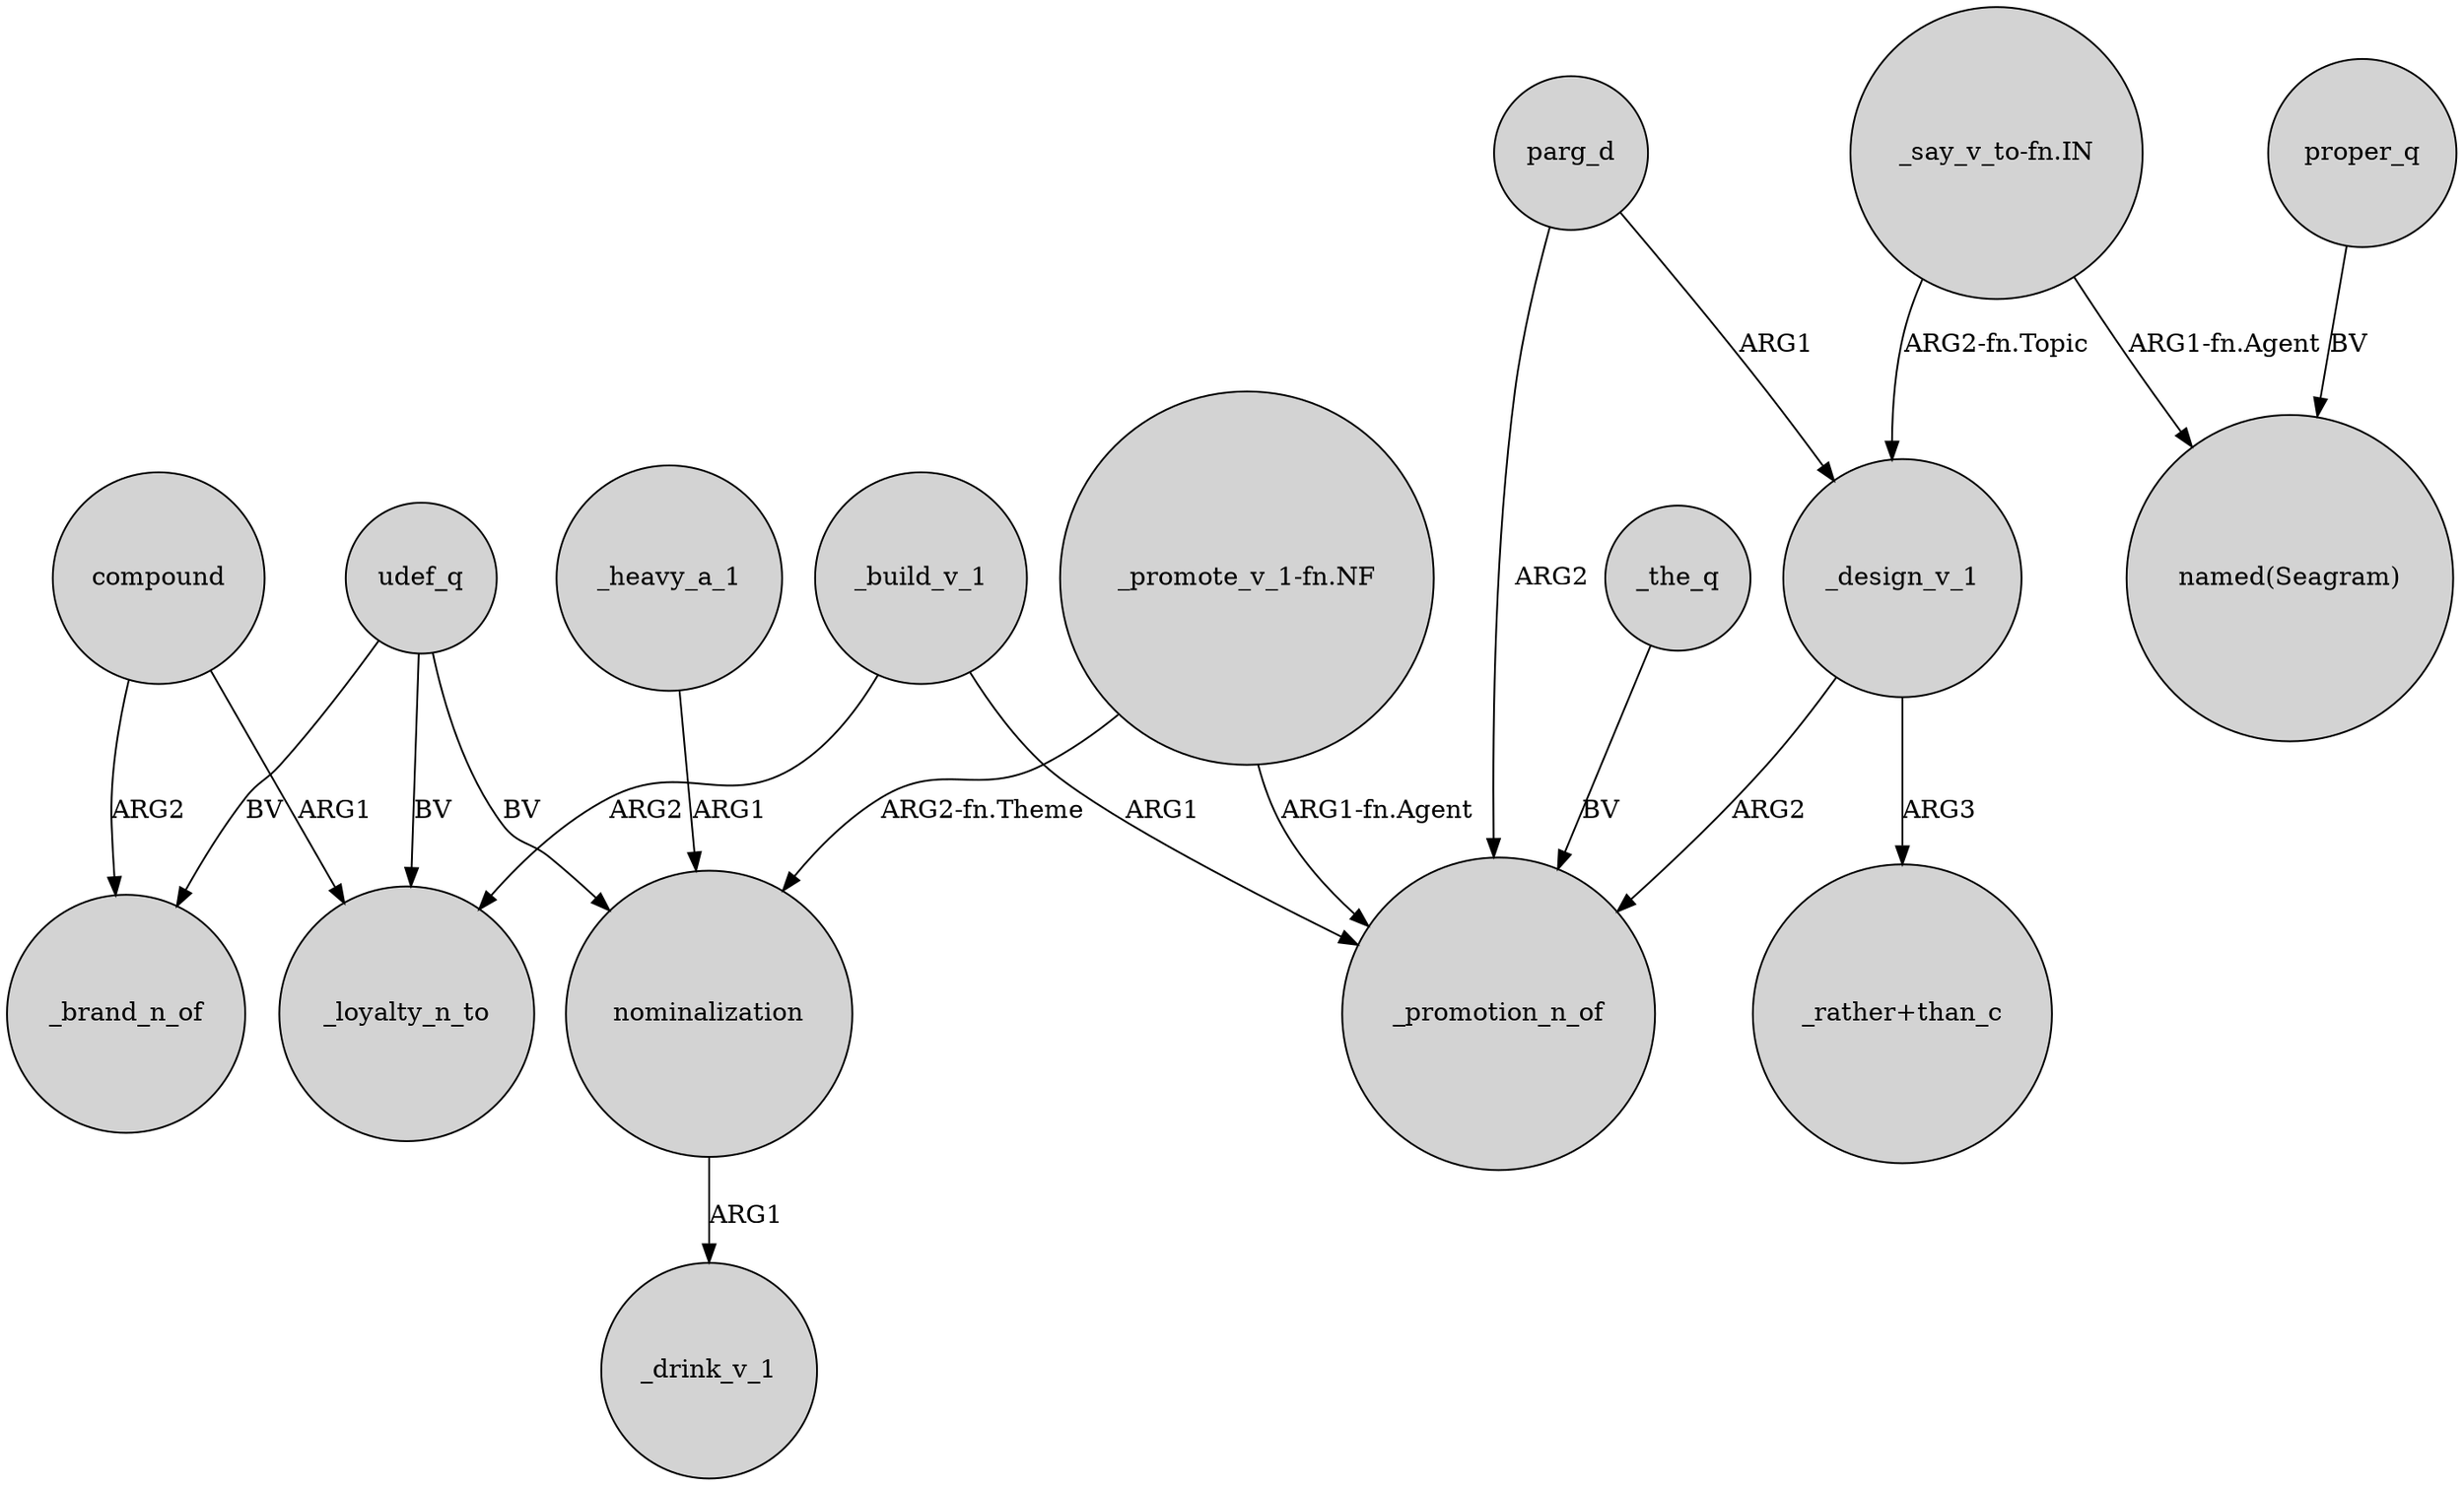digraph {
	node [shape=circle style=filled]
	compound -> _loyalty_n_to [label=ARG1]
	nominalization -> _drink_v_1 [label=ARG1]
	"_say_v_to-fn.IN" -> _design_v_1 [label="ARG2-fn.Topic"]
	_design_v_1 -> _promotion_n_of [label=ARG2]
	parg_d -> _promotion_n_of [label=ARG2]
	"_say_v_to-fn.IN" -> "named(Seagram)" [label="ARG1-fn.Agent"]
	compound -> _brand_n_of [label=ARG2]
	_heavy_a_1 -> nominalization [label=ARG1]
	udef_q -> _loyalty_n_to [label=BV]
	"_promote_v_1-fn.NF" -> nominalization [label="ARG2-fn.Theme"]
	udef_q -> nominalization [label=BV]
	parg_d -> _design_v_1 [label=ARG1]
	proper_q -> "named(Seagram)" [label=BV]
	udef_q -> _brand_n_of [label=BV]
	_build_v_1 -> _loyalty_n_to [label=ARG2]
	_design_v_1 -> "_rather+than_c" [label=ARG3]
	"_promote_v_1-fn.NF" -> _promotion_n_of [label="ARG1-fn.Agent"]
	_build_v_1 -> _promotion_n_of [label=ARG1]
	_the_q -> _promotion_n_of [label=BV]
}
